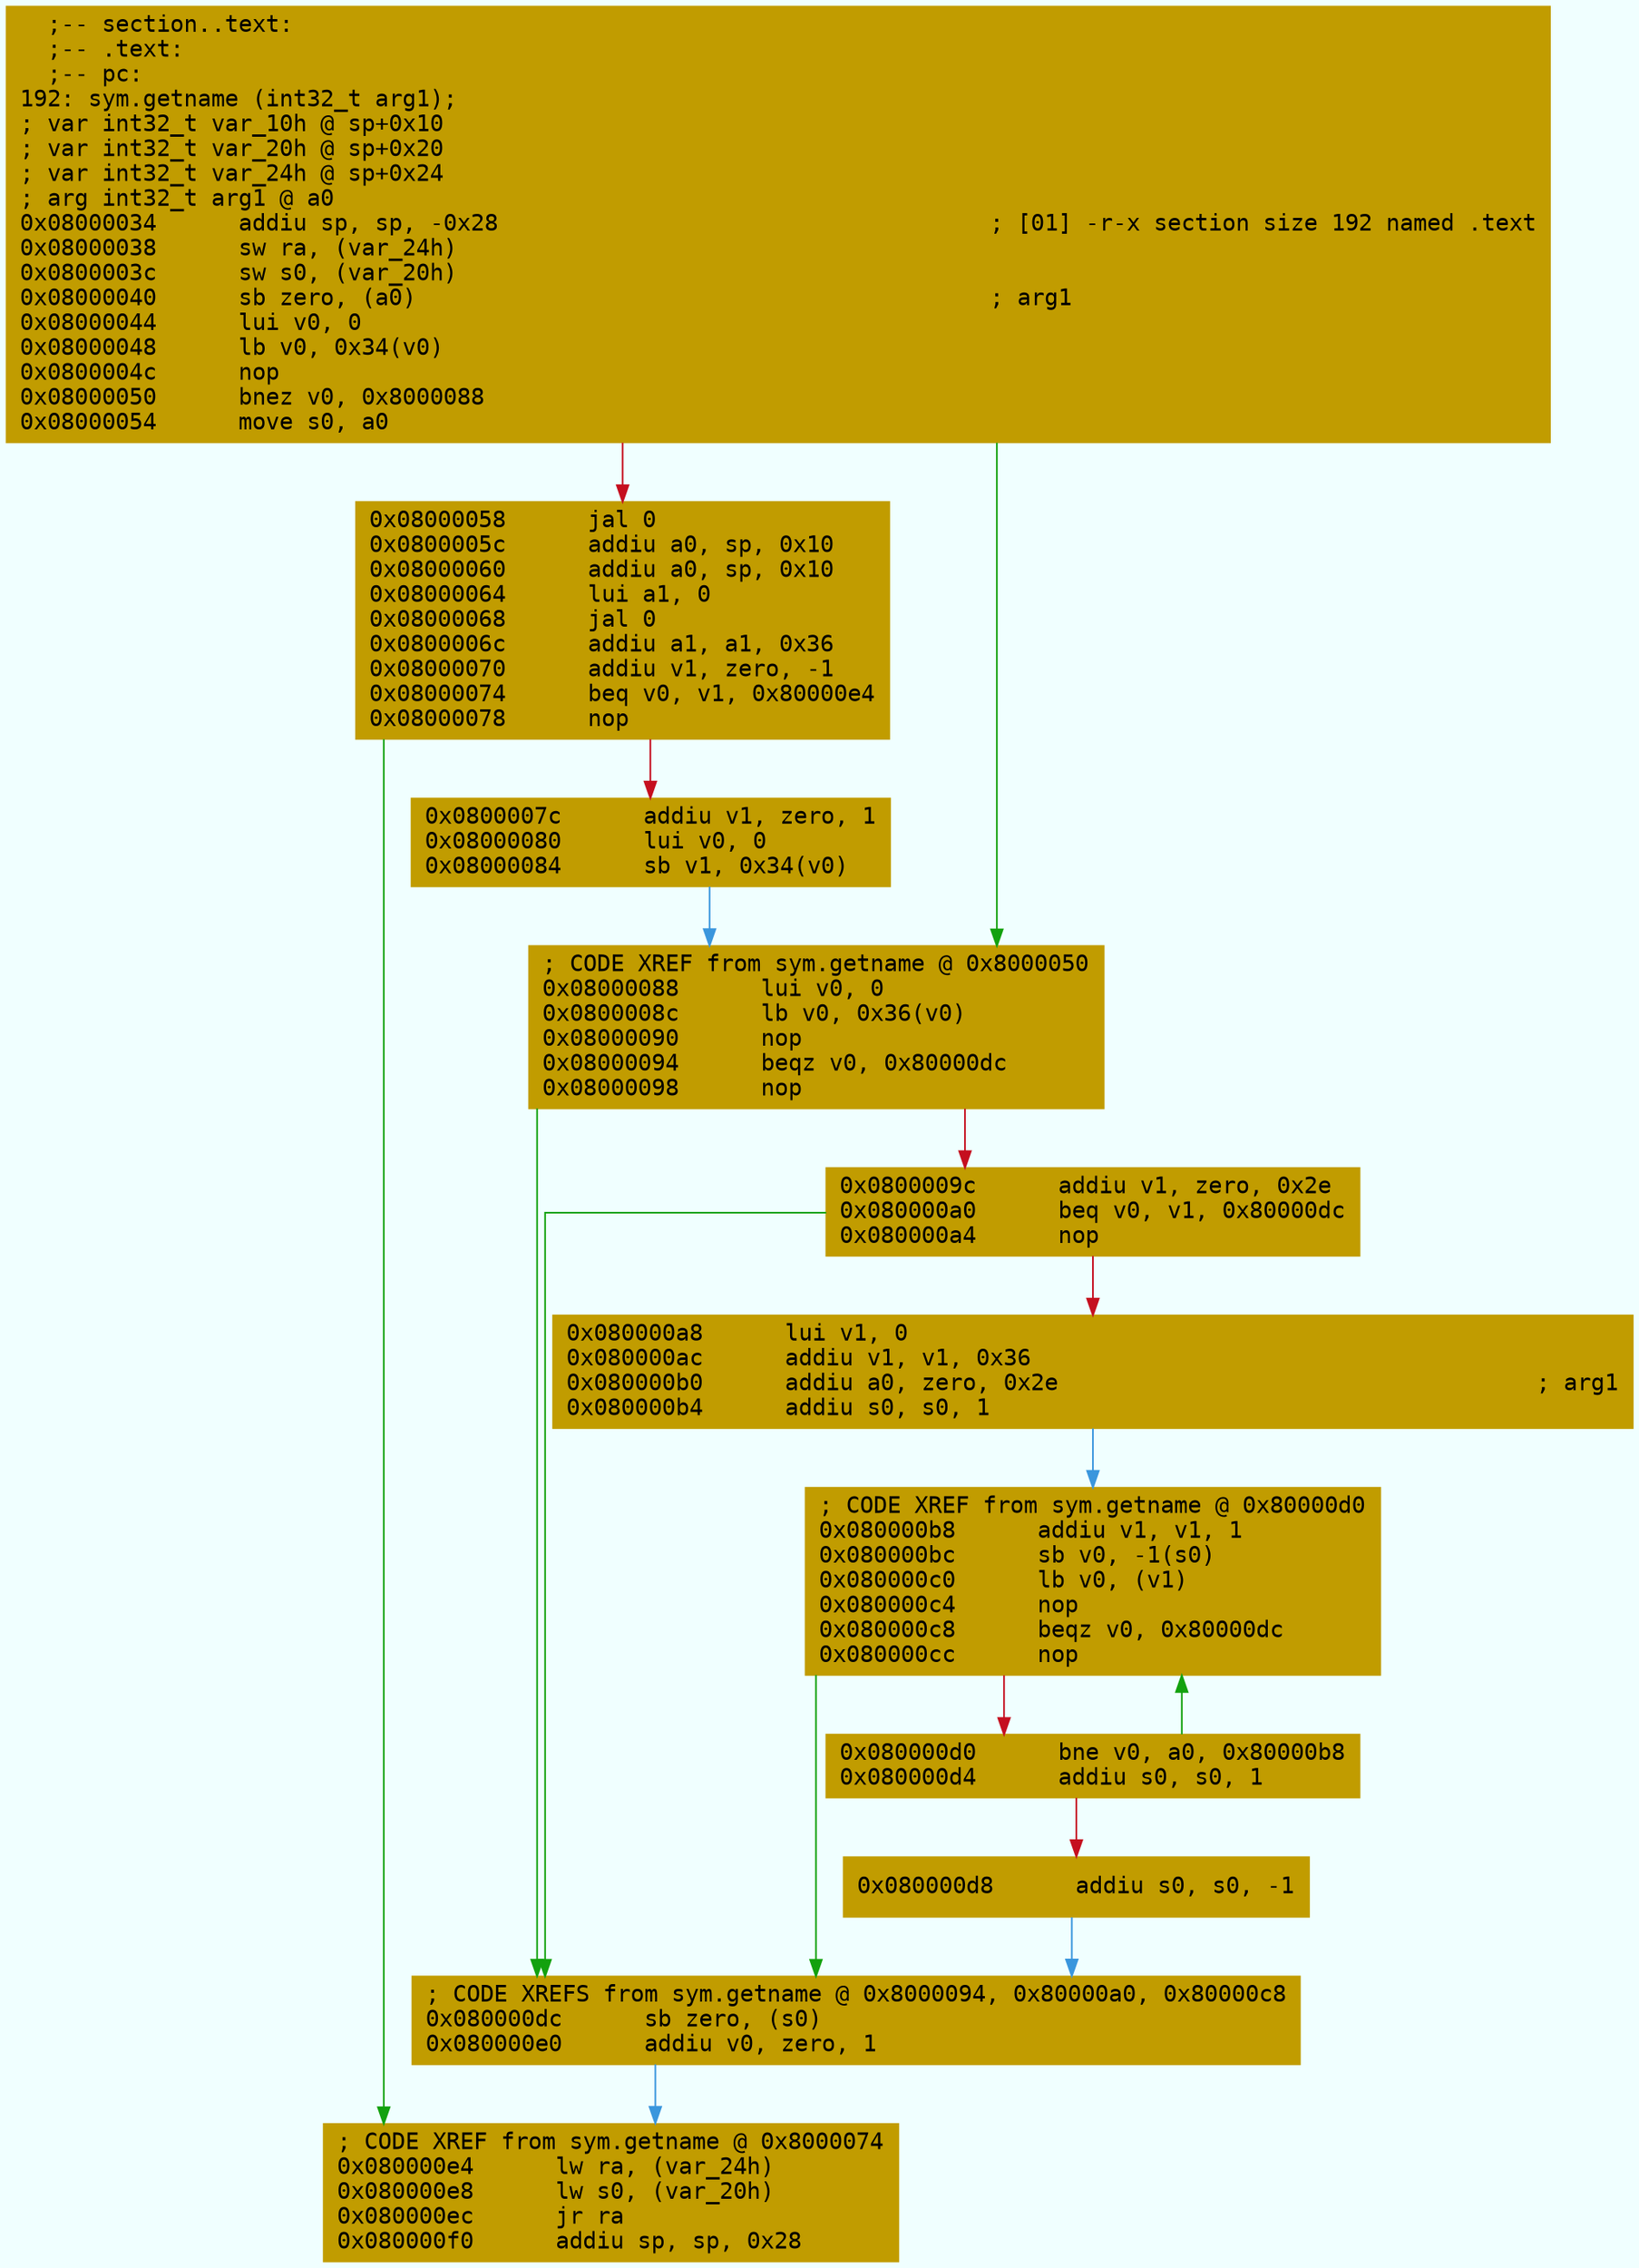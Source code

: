 digraph code {
	graph [bgcolor=azure fontsize=8 fontname="Courier" splines="ortho"];
	node [fillcolor=gray style=filled shape=box];
	edge [arrowhead="normal"];
	"0x08000034" [URL="sym.getname/0x08000034", fillcolor="#c19c00",color="#c19c00", fontname="Courier",label="  ;-- section..text:\l  ;-- .text:\l  ;-- pc:\l192: sym.getname (int32_t arg1);\l; var int32_t var_10h @ sp+0x10\l; var int32_t var_20h @ sp+0x20\l; var int32_t var_24h @ sp+0x24\l; arg int32_t arg1 @ a0\l0x08000034      addiu sp, sp, -0x28                                    ; [01] -r-x section size 192 named .text\l0x08000038      sw ra, (var_24h)\l0x0800003c      sw s0, (var_20h)\l0x08000040      sb zero, (a0)                                          ; arg1\l0x08000044      lui v0, 0\l0x08000048      lb v0, 0x34(v0)\l0x0800004c      nop\l0x08000050      bnez v0, 0x8000088\l0x08000054      move s0, a0\l"]
	"0x08000058" [URL="sym.getname/0x08000058", fillcolor="#c19c00",color="#c19c00", fontname="Courier",label="0x08000058      jal 0\l0x0800005c      addiu a0, sp, 0x10\l0x08000060      addiu a0, sp, 0x10\l0x08000064      lui a1, 0\l0x08000068      jal 0\l0x0800006c      addiu a1, a1, 0x36\l0x08000070      addiu v1, zero, -1\l0x08000074      beq v0, v1, 0x80000e4\l0x08000078      nop\l"]
	"0x0800007c" [URL="sym.getname/0x0800007c", fillcolor="#c19c00",color="#c19c00", fontname="Courier",label="0x0800007c      addiu v1, zero, 1\l0x08000080      lui v0, 0\l0x08000084      sb v1, 0x34(v0)\l"]
	"0x08000088" [URL="sym.getname/0x08000088", fillcolor="#c19c00",color="#c19c00", fontname="Courier",label="; CODE XREF from sym.getname @ 0x8000050\l0x08000088      lui v0, 0\l0x0800008c      lb v0, 0x36(v0)\l0x08000090      nop\l0x08000094      beqz v0, 0x80000dc\l0x08000098      nop\l"]
	"0x0800009c" [URL="sym.getname/0x0800009c", fillcolor="#c19c00",color="#c19c00", fontname="Courier",label="0x0800009c      addiu v1, zero, 0x2e\l0x080000a0      beq v0, v1, 0x80000dc\l0x080000a4      nop\l"]
	"0x080000a8" [URL="sym.getname/0x080000a8", fillcolor="#c19c00",color="#c19c00", fontname="Courier",label="0x080000a8      lui v1, 0\l0x080000ac      addiu v1, v1, 0x36\l0x080000b0      addiu a0, zero, 0x2e                                   ; arg1\l0x080000b4      addiu s0, s0, 1\l"]
	"0x080000b8" [URL="sym.getname/0x080000b8", fillcolor="#c19c00",color="#c19c00", fontname="Courier",label="; CODE XREF from sym.getname @ 0x80000d0\l0x080000b8      addiu v1, v1, 1\l0x080000bc      sb v0, -1(s0)\l0x080000c0      lb v0, (v1)\l0x080000c4      nop\l0x080000c8      beqz v0, 0x80000dc\l0x080000cc      nop\l"]
	"0x080000d0" [URL="sym.getname/0x080000d0", fillcolor="#c19c00",color="#c19c00", fontname="Courier",label="0x080000d0      bne v0, a0, 0x80000b8\l0x080000d4      addiu s0, s0, 1\l"]
	"0x080000d8" [URL="sym.getname/0x080000d8", fillcolor="#c19c00",color="#c19c00", fontname="Courier",label="0x080000d8      addiu s0, s0, -1\l"]
	"0x080000dc" [URL="sym.getname/0x080000dc", fillcolor="#c19c00",color="#c19c00", fontname="Courier",label="; CODE XREFS from sym.getname @ 0x8000094, 0x80000a0, 0x80000c8\l0x080000dc      sb zero, (s0)\l0x080000e0      addiu v0, zero, 1\l"]
	"0x080000e4" [URL="sym.getname/0x080000e4", fillcolor="#c19c00",color="#c19c00", fontname="Courier",label="; CODE XREF from sym.getname @ 0x8000074\l0x080000e4      lw ra, (var_24h)\l0x080000e8      lw s0, (var_20h)\l0x080000ec      jr ra\l0x080000f0      addiu sp, sp, 0x28\l"]
        "0x08000034" -> "0x08000088" [color="#13a10e"];
        "0x08000034" -> "0x08000058" [color="#c50f1f"];
        "0x08000058" -> "0x080000e4" [color="#13a10e"];
        "0x08000058" -> "0x0800007c" [color="#c50f1f"];
        "0x0800007c" -> "0x08000088" [color="#3a96dd"];
        "0x08000088" -> "0x080000dc" [color="#13a10e"];
        "0x08000088" -> "0x0800009c" [color="#c50f1f"];
        "0x0800009c" -> "0x080000dc" [color="#13a10e"];
        "0x0800009c" -> "0x080000a8" [color="#c50f1f"];
        "0x080000a8" -> "0x080000b8" [color="#3a96dd"];
        "0x080000b8" -> "0x080000dc" [color="#13a10e"];
        "0x080000b8" -> "0x080000d0" [color="#c50f1f"];
        "0x080000d0" -> "0x080000b8" [color="#13a10e"];
        "0x080000d0" -> "0x080000d8" [color="#c50f1f"];
        "0x080000d8" -> "0x080000dc" [color="#3a96dd"];
        "0x080000dc" -> "0x080000e4" [color="#3a96dd"];
}
